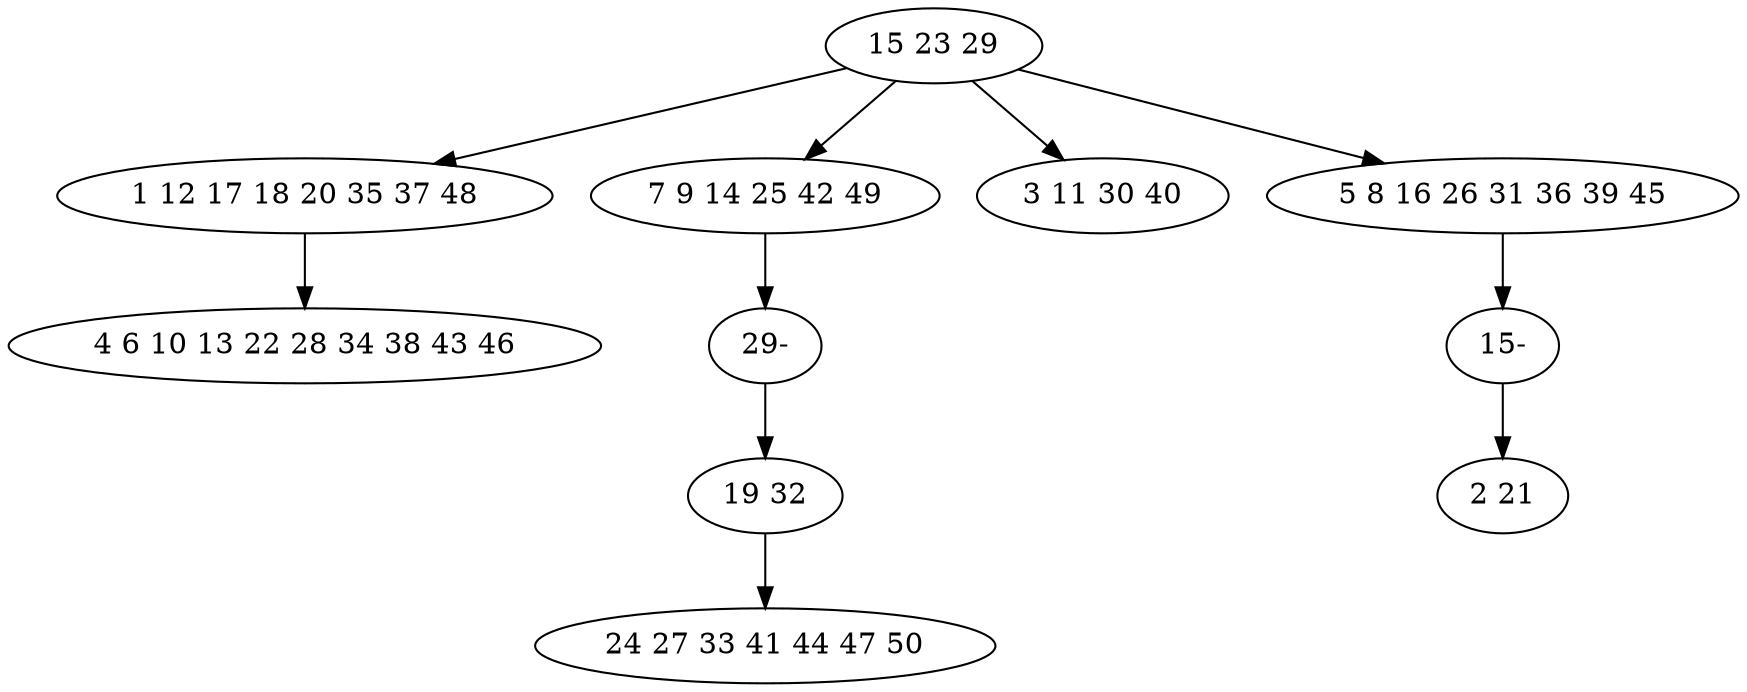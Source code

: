 digraph true_tree {
	"0" -> "1"
	"0" -> "2"
	"1" -> "3"
	"2" -> "9"
	"4" -> "5"
	"0" -> "6"
	"0" -> "7"
	"7" -> "10"
	"9" -> "4"
	"10" -> "8"
	"0" [label="15 23 29"];
	"1" [label="1 12 17 18 20 35 37 48"];
	"2" [label="7 9 14 25 42 49"];
	"3" [label="4 6 10 13 22 28 34 38 43 46"];
	"4" [label="19 32"];
	"5" [label="24 27 33 41 44 47 50"];
	"6" [label="3 11 30 40"];
	"7" [label="5 8 16 26 31 36 39 45"];
	"8" [label="2 21"];
	"9" [label="29-"];
	"10" [label="15-"];
}
